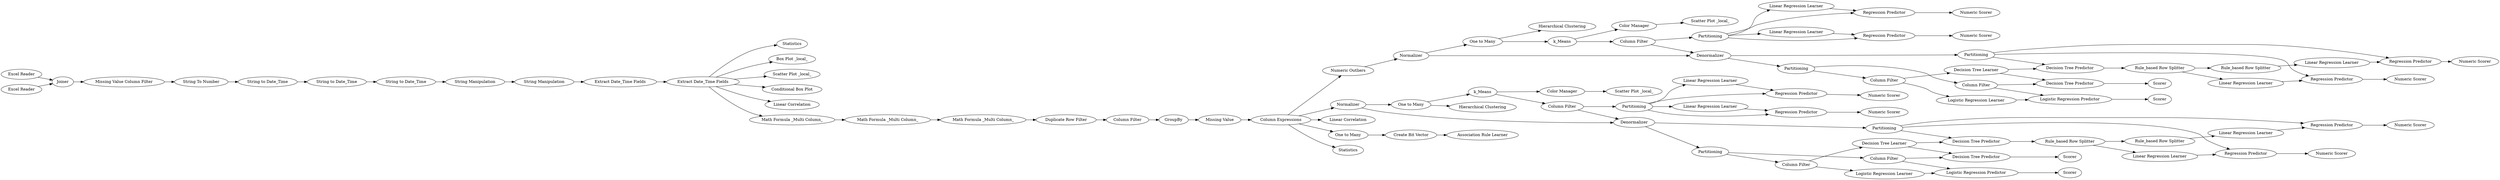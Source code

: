 digraph {
	1 [label="Excel Reader"]
	2 [label="String To Number"]
	3 [label="String to Date_Time"]
	4 [label="Excel Reader"]
	5 [label=Joiner]
	7 [label="Missing Value Column Filter"]
	8 [label="String to Date_Time"]
	9 [label="String to Date_Time"]
	10 [label=Statistics]
	11 [label="Extract Date_Time Fields"]
	12 [label="Extract Date_Time Fields"]
	14 [label="String Manipulation"]
	22 [label="Box Plot _local_"]
	24 [label="Scatter Plot _local_"]
	25 [label="Conditional Box Plot"]
	26 [label="Linear Correlation"]
	27 [label="Column Filter"]
	28 [label="Math Formula _Multi Column_"]
	29 [label=GroupBy]
	32 [label="Missing Value"]
	34 [label="Column Expressions"]
	36 [label="Numeric Outliers"]
	41 [label=Normalizer]
	42 [label="Color Manager"]
	43 [label=k_Means]
	44 [label="Scatter Plot _local_"]
	45 [label="Hierarchical Clustering"]
	46 [label="Association Rule Learner"]
	48 [label="Create Bit Vector"]
	49 [label=Partitioning]
	50 [label="Linear Regression Learner"]
	51 [label="Regression Predictor"]
	52 [label="Numeric Scorer"]
	53 [label="Linear Correlation"]
	54 [label="Column Filter"]
	60 [label="Decision Tree Learner"]
	61 [label="Column Filter"]
	62 [label="Column Filter"]
	63 [label="Decision Tree Predictor"]
	64 [label=Scorer]
	70 [label="Logistic Regression Learner"]
	71 [label="Logistic Regression Predictor"]
	72 [label=Scorer]
	76 [label="One to Many"]
	77 [label="Math Formula _Multi Column_"]
	78 [label="Math Formula _Multi Column_"]
	79 [label="String Manipulation"]
	80 [label="Duplicate Row Filter"]
	82 [label="One to Many"]
	83 [label=Denormalizer]
	84 [label=Partitioning]
	85 [label="Linear Regression Learner"]
	86 [label="Regression Predictor"]
	87 [label="Numeric Scorer"]
	88 [label="Logistic Regression Predictor"]
	89 [label="Regression Predictor"]
	90 [label="Column Filter"]
	91 [label="Linear Regression Learner"]
	92 [label=Partitioning]
	93 [label=Partitioning]
	94 [label="Column Filter"]
	95 [label="Numeric Scorer"]
	96 [label="Linear Regression Learner"]
	97 [label="One to Many"]
	98 [label="Column Filter"]
	99 [label=Scorer]
	100 [label="Regression Predictor"]
	101 [label=Normalizer]
	102 [label="Hierarchical Clustering"]
	103 [label="Decision Tree Predictor"]
	104 [label=k_Means]
	105 [label="Scatter Plot _local_"]
	106 [label="Decision Tree Learner"]
	107 [label=Scorer]
	108 [label="Numeric Scorer"]
	109 [label=Denormalizer]
	111 [label="Color Manager"]
	112 [label="Logistic Regression Learner"]
	118 [label="Regression Predictor"]
	119 [label="Linear Regression Learner"]
	120 [label="Numeric Scorer"]
	121 [label="Linear Regression Learner"]
	122 [label="Regression Predictor"]
	123 [label="Numeric Scorer"]
	124 [label=Partitioning]
	125 [label="Decision Tree Predictor"]
	126 [label="Rule_based Row Splitter"]
	127 [label="Rule_based Row Splitter"]
	128 [label="Linear Regression Learner"]
	129 [label="Regression Predictor"]
	130 [label="Linear Regression Learner"]
	131 [label="Decision Tree Predictor"]
	132 [label=Partitioning]
	133 [label="Regression Predictor"]
	134 [label="Rule_based Row Splitter"]
	135 [label="Numeric Scorer"]
	136 [label="Rule_based Row Splitter"]
	137 [label="Numeric Scorer"]
	138 [label=Statistics]
	1 -> 5
	2 -> 3
	3 -> 8
	4 -> 5
	5 -> 7
	7 -> 2
	8 -> 9
	9 -> 14
	11 -> 12
	12 -> 10
	12 -> 28
	12 -> 24
	12 -> 25
	12 -> 26
	12 -> 22
	14 -> 79
	27 -> 29
	28 -> 77
	29 -> 32
	32 -> 34
	34 -> 36
	34 -> 41
	34 -> 53
	34 -> 76
	34 -> 138
	36 -> 101
	41 -> 83
	41 -> 82
	42 -> 44
	43 -> 42
	43 -> 54
	48 -> 46
	49 -> 61
	49 -> 62
	50 -> 51
	51 -> 52
	54 -> 84
	54 -> 83
	60 -> 63
	60 -> 125
	61 -> 60
	61 -> 70
	62 -> 63
	62 -> 71
	63 -> 64
	70 -> 71
	71 -> 72
	76 -> 48
	77 -> 78
	78 -> 80
	79 -> 11
	80 -> 27
	82 -> 43
	82 -> 45
	83 -> 124
	83 -> 49
	84 -> 85
	84 -> 86
	84 -> 50
	84 -> 51
	85 -> 86
	86 -> 87
	88 -> 107
	89 -> 95
	90 -> 112
	90 -> 106
	91 -> 100
	92 -> 90
	92 -> 98
	93 -> 89
	93 -> 91
	93 -> 100
	93 -> 96
	94 -> 93
	94 -> 109
	96 -> 89
	97 -> 102
	97 -> 104
	98 -> 103
	98 -> 88
	100 -> 108
	101 -> 97
	101 -> 109
	103 -> 99
	104 -> 111
	104 -> 94
	106 -> 103
	106 -> 131
	109 -> 92
	109 -> 132
	111 -> 105
	112 -> 88
	118 -> 120
	119 -> 122
	121 -> 118
	122 -> 123
	124 -> 125
	124 -> 122
	124 -> 118
	125 -> 127
	126 -> 119
	127 -> 126
	127 -> 121
	128 -> 133
	129 -> 135
	130 -> 129
	131 -> 134
	132 -> 133
	132 -> 129
	132 -> 131
	133 -> 137
	134 -> 128
	134 -> 136
	136 -> 130
	rankdir=LR
}
